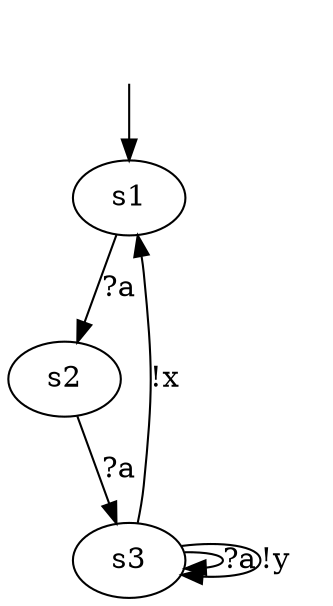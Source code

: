 digraph learnedModel {

s1 [label=s1];
s2 [label=s2];
s3 [label=s3];

s1 -> s2  [label="?a"];
s2 -> s3  [label="?a"];
s3 -> s1  [label="!x"];
s3 -> s3  [label="?a"];
s3 -> s3  [label="!y"];

__start0 [label="", shape=none];
__start0 -> s1  [label=""];
}
